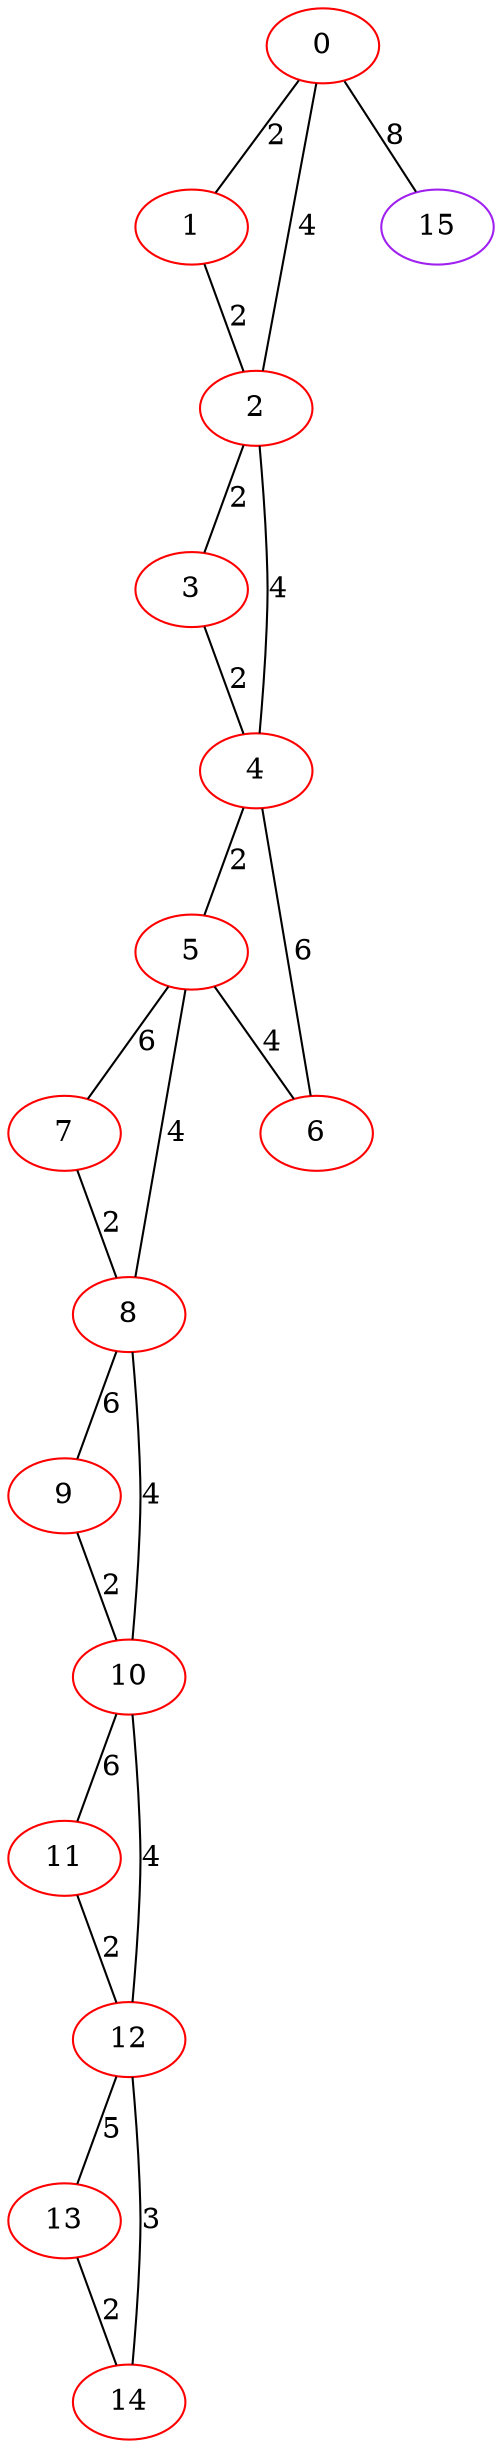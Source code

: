 graph "" {
0 [color=red, weight=1];
1 [color=red, weight=1];
2 [color=red, weight=1];
3 [color=red, weight=1];
4 [color=red, weight=1];
5 [color=red, weight=1];
6 [color=red, weight=1];
7 [color=red, weight=1];
8 [color=red, weight=1];
9 [color=red, weight=1];
10 [color=red, weight=1];
11 [color=red, weight=1];
12 [color=red, weight=1];
13 [color=red, weight=1];
14 [color=red, weight=1];
15 [color=purple, weight=4];
0 -- 1  [key=0, label=2];
0 -- 2  [key=0, label=4];
0 -- 15  [key=0, label=8];
1 -- 2  [key=0, label=2];
2 -- 3  [key=0, label=2];
2 -- 4  [key=0, label=4];
3 -- 4  [key=0, label=2];
4 -- 5  [key=0, label=2];
4 -- 6  [key=0, label=6];
5 -- 8  [key=0, label=4];
5 -- 6  [key=0, label=4];
5 -- 7  [key=0, label=6];
7 -- 8  [key=0, label=2];
8 -- 9  [key=0, label=6];
8 -- 10  [key=0, label=4];
9 -- 10  [key=0, label=2];
10 -- 11  [key=0, label=6];
10 -- 12  [key=0, label=4];
11 -- 12  [key=0, label=2];
12 -- 13  [key=0, label=5];
12 -- 14  [key=0, label=3];
13 -- 14  [key=0, label=2];
}
